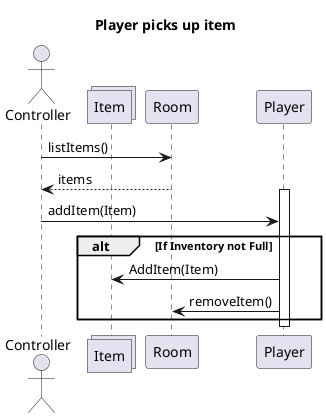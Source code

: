 @startuml
title Player picks up item

actor Controller as c
collections Item

c -> Room : listItems()
Room --> c : items

Activate Player
c -> Player : addItem(Item)
Alt If Inventory not Full
Player -> Item : AddItem(Item)
Player -> Room : removeItem()
end
Deactivate Player
    
@enduml